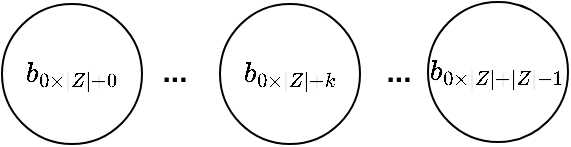 <mxfile version="17.4.4" type="github">
  <diagram id="wZBX_qP1Bf_u1HNPw5r9" name="Page-1">
    <mxGraphModel dx="865" dy="479" grid="1" gridSize="10" guides="1" tooltips="1" connect="1" arrows="1" fold="1" page="1" pageScale="1" pageWidth="827" pageHeight="1169" math="1" shadow="0">
      <root>
        <mxCell id="0" />
        <mxCell id="1" parent="0" />
        <mxCell id="a6XNYdV735CAFfSAR4Dt-14" value="$$b_{0\times |Z|+|Z|-1}$$" style="ellipse;whiteSpace=wrap;html=1;aspect=fixed;" vertex="1" parent="1">
          <mxGeometry x="254" y="159" width="70" height="70" as="geometry" />
        </mxCell>
        <mxCell id="a6XNYdV735CAFfSAR4Dt-15" value="$$b_{0\times |Z|+0}$$" style="ellipse;whiteSpace=wrap;html=1;aspect=fixed;" vertex="1" parent="1">
          <mxGeometry x="41" y="160" width="70" height="70" as="geometry" />
        </mxCell>
        <mxCell id="a6XNYdV735CAFfSAR4Dt-16" value="$$b_{0\times |Z|+k}$$" style="ellipse;whiteSpace=wrap;html=1;aspect=fixed;" vertex="1" parent="1">
          <mxGeometry x="150" y="160" width="70" height="70" as="geometry" />
        </mxCell>
        <mxCell id="a6XNYdV735CAFfSAR4Dt-17" value="&lt;b&gt;&lt;font style=&quot;font-size: 15px&quot;&gt;...&lt;/font&gt;&lt;/b&gt;" style="text;html=1;resizable=0;autosize=1;align=center;verticalAlign=middle;points=[];fillColor=none;strokeColor=none;rounded=0;" vertex="1" parent="1">
          <mxGeometry x="112" y="183" width="30" height="20" as="geometry" />
        </mxCell>
        <mxCell id="a6XNYdV735CAFfSAR4Dt-18" value="&lt;b&gt;&lt;font style=&quot;font-size: 15px&quot;&gt;...&lt;/font&gt;&lt;/b&gt;" style="text;html=1;resizable=0;autosize=1;align=center;verticalAlign=middle;points=[];fillColor=none;strokeColor=none;rounded=0;" vertex="1" parent="1">
          <mxGeometry x="224" y="183" width="30" height="20" as="geometry" />
        </mxCell>
      </root>
    </mxGraphModel>
  </diagram>
</mxfile>
